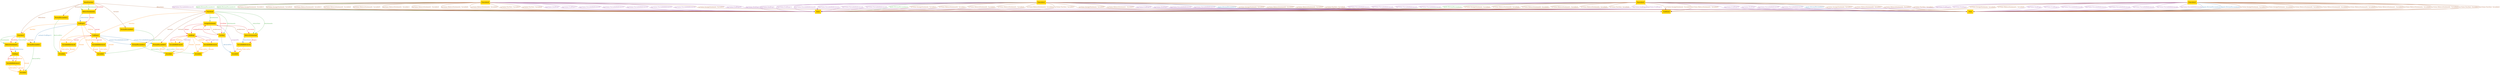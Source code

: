 digraph "graph" {
graph [fontsize=12]
node [fontsize=12]
edge [fontsize=12]
rankdir=TB;
"N32" -> "N27" [uuid = "<AssignStatement, AndExpr>", color = "#e41a1c", fontcolor = "#e41a1c", style = "solid", label = "$exprs", dir = "forward", weight = "1"]
"N20" -> "N8" [uuid = "<ReturnStatement0, VariableReference4>", color = "#e41a1c", fontcolor = "#e41a1c", style = "solid", label = "$exprs", dir = "forward", weight = "1"]
"N29" -> "N28" [uuid = "<ReturnStatement1, NotExpr>", color = "#e41a1c", fontcolor = "#e41a1c", style = "solid", label = "$exprs", dir = "forward", weight = "1"]
"N34" -> "N31" [uuid = "<ReturnStatement2, CallExpr0>", color = "#e41a1c", fontcolor = "#e41a1c", style = "solid", label = "$exprs", dir = "forward", weight = "1"]
"N35" -> "N33" [uuid = "<MainFunction, Function0>", color = "#a65628", fontcolor = "#a65628", style = "solid", label = "$functions", dir = "forward", weight = "1"]
"N35" -> "N30" [uuid = "<MainFunction, Function1>", color = "#a65628", fontcolor = "#a65628", style = "solid", label = "$functions", dir = "forward", weight = "1"]
"N27" -> "N17" [uuid = "<AndExpr, Variable1>", color = "#ff7f00", fontcolor = "#ff7f00", style = "solid", label = "$reads", dir = "forward", weight = "1"]
"N27" -> "N15" [uuid = "<AndExpr, Variable4>", color = "#ff7f00", fontcolor = "#ff7f00", style = "solid", label = "$reads", dir = "forward", weight = "1"]
"N31" -> "N13" [uuid = "<CallExpr0, Variable0>", color = "#ff7f00", fontcolor = "#ff7f00", style = "solid", label = "$reads", dir = "forward", weight = "1"]
"N31" -> "N11" [uuid = "<CallExpr0, Variable2>", color = "#ff7f00", fontcolor = "#ff7f00", style = "solid", label = "$reads", dir = "forward", weight = "1"]
"N26" -> "N13" [uuid = "<CallExpr1, Variable0>", color = "#ff7f00", fontcolor = "#ff7f00", style = "solid", label = "$reads", dir = "forward", weight = "1"]
"N26" -> "N11" [uuid = "<CallExpr1, Variable2>", color = "#ff7f00", fontcolor = "#ff7f00", style = "solid", label = "$reads", dir = "forward", weight = "1"]
"N28" -> "N9" [uuid = "<NotExpr, Variable3>", color = "#ff7f00", fontcolor = "#ff7f00", style = "solid", label = "$reads", dir = "forward", weight = "1"]
"N25" -> "N11" [uuid = "<VariableReference0, Variable2>", color = "#ff7f00", fontcolor = "#ff7f00", style = "solid", label = "$reads", dir = "forward", weight = "1"]
"N21" -> "N9" [uuid = "<VariableReference1, Variable3>", color = "#ff7f00", fontcolor = "#ff7f00", style = "solid", label = "$reads", dir = "forward", weight = "1"]
"N23" -> "N15" [uuid = "<VariableReference2, Variable4>", color = "#ff7f00", fontcolor = "#ff7f00", style = "solid", label = "$reads", dir = "forward", weight = "1"]
"N24" -> "N13" [uuid = "<VariableReference3, Variable0>", color = "#ff7f00", fontcolor = "#ff7f00", style = "solid", label = "$reads", dir = "forward", weight = "1"]
"N8" -> "N7" [uuid = "<VariableReference4, Variable5>", color = "#ff7f00", fontcolor = "#ff7f00", style = "solid", label = "$reads", dir = "forward", weight = "1"]
"N22" -> "N17" [uuid = "<VariableReference5, Variable1>", color = "#ff7f00", fontcolor = "#ff7f00", style = "solid", label = "$reads", dir = "forward", weight = "1"]
"N33" -> "N32" [uuid = "<Function0, AssignStatement>", color = "#4daf4a", fontcolor = "#4daf4a", style = "solid", label = "$statements", dir = "forward", weight = "1"]
"N33" -> "N20" [uuid = "<Function0, ReturnStatement0>", color = "#4daf4a", fontcolor = "#4daf4a", style = "solid", label = "$statements", dir = "forward", weight = "1"]
"N33" -> "N19" [uuid = "<Function0, VarDecl>", color = "#4daf4a", fontcolor = "#4daf4a", style = "solid", label = "$statements", dir = "forward", weight = "1"]
"N30" -> "N29" [uuid = "<Function1, ReturnStatement1>", color = "#4daf4a", fontcolor = "#4daf4a", style = "solid", label = "$statements", dir = "forward", weight = "1"]
"N35" -> "N34" [uuid = "<MainFunction, ReturnStatement2>", color = "#4daf4a", fontcolor = "#4daf4a", style = "solid", label = "$statements", dir = "forward", weight = "1"]
"N31" -> "N10" [uuid = "<CallExpr0, CallExpr1, FormalParameter1>", color = "#377eb8", fontcolor = "#377eb8", style = "solid", label = "actuals [CallExpr1]", dir = "forward", weight = "1"]
"N26" -> "N18" [uuid = "<CallExpr1, VariableReference0, FormalParameter3>", color = "#377eb8", fontcolor = "#377eb8", style = "solid", label = "actuals [VariableReference0]", dir = "forward", weight = "1"]
"N26" -> "N16" [uuid = "<CallExpr1, VariableReference3, FormalParameter0>", color = "#377eb8", fontcolor = "#377eb8", style = "solid", label = "actuals [VariableReference3]", dir = "forward", weight = "1"]
"N32" -> "N7" [uuid = "<AssignStatement, Variable5>", color = "#984ea3", fontcolor = "#984ea3", style = "solid", label = "assignedTo", dir = "forward", weight = "1"]
"N32" -> "N27" [uuid = "<AssignStatement, AndExpr>", color = "#e41a1c", fontcolor = "#e41a1c", style = "solid", label = "assignedValue", dir = "forward", weight = "1"]
"N28" -> "N21" [uuid = "<NotExpr, VariableReference1>", color = "#a65628", fontcolor = "#a65628", style = "solid", label = "child", dir = "forward", weight = "1"]
"N27" -> "N23" [uuid = "<AndExpr, VariableReference2>", color = "#ff7f00", fontcolor = "#ff7f00", style = "solid", label = "children", dir = "forward", weight = "1"]
"N27" -> "N22" [uuid = "<AndExpr, VariableReference5>", color = "#ff7f00", fontcolor = "#ff7f00", style = "solid", label = "children", dir = "forward", weight = "1"]
"N31" -> "N26" [uuid = "<CallExpr0, CallExpr1>", color = "#ff7f00", fontcolor = "#ff7f00", style = "solid", label = "children", dir = "forward", weight = "1"]
"N26" -> "N25" [uuid = "<CallExpr1, VariableReference0>", color = "#ff7f00", fontcolor = "#ff7f00", style = "solid", label = "children", dir = "forward", weight = "1"]
"N26" -> "N24" [uuid = "<CallExpr1, VariableReference3>", color = "#ff7f00", fontcolor = "#ff7f00", style = "solid", label = "children", dir = "forward", weight = "1"]
"N28" -> "N21" [uuid = "<NotExpr, VariableReference1>", color = "#ff7f00", fontcolor = "#ff7f00", style = "solid", label = "children", dir = "forward", weight = "1"]
"N16" -> "N15" [uuid = "<FormalParameter0, Variable4>", color = "#4daf4a", fontcolor = "#4daf4a", style = "solid", label = "declaredVar", dir = "forward", weight = "1"]
"N10" -> "N9" [uuid = "<FormalParameter1, Variable3>", color = "#4daf4a", fontcolor = "#4daf4a", style = "solid", label = "declaredVar", dir = "forward", weight = "1"]
"N12" -> "N11" [uuid = "<FormalParameter2, Variable2>", color = "#4daf4a", fontcolor = "#4daf4a", style = "solid", label = "declaredVar", dir = "forward", weight = "1"]
"N18" -> "N17" [uuid = "<FormalParameter3, Variable1>", color = "#4daf4a", fontcolor = "#4daf4a", style = "solid", label = "declaredVar", dir = "forward", weight = "1"]
"N14" -> "N13" [uuid = "<FormalParameter4, Variable0>", color = "#4daf4a", fontcolor = "#4daf4a", style = "solid", label = "declaredVar", dir = "forward", weight = "1"]
"N19" -> "N7" [uuid = "<VarDecl, Variable5>", color = "#377eb8", fontcolor = "#377eb8", style = "solid", label = "declaredVar", dir = "forward", weight = "1"]
"N6" -> "N2" [uuid = "<Execution0, AndExpr, False>", color = "#984ea3", fontcolor = "#984ea3", style = "solid", label = "exprValue [AndExpr]", dir = "forward", weight = "1"]
"N6" -> "N1" [uuid = "<Execution0, CallExpr0, True>", color = "#984ea3", fontcolor = "#984ea3", style = "solid", label = "exprValue [CallExpr0]", dir = "forward", weight = "1"]
"N6" -> "N2" [uuid = "<Execution0, CallExpr1, False>", color = "#984ea3", fontcolor = "#984ea3", style = "solid", label = "exprValue [CallExpr1]", dir = "forward", weight = "1"]
"N6" -> "N1" [uuid = "<Execution0, NotExpr, True>", color = "#984ea3", fontcolor = "#984ea3", style = "solid", label = "exprValue [NotExpr]", dir = "forward", weight = "1"]
"N6" -> "N2" [uuid = "<Execution0, VariableReference0, False>", color = "#984ea3", fontcolor = "#984ea3", style = "solid", label = "exprValue [VariableReference0]", dir = "forward", weight = "1"]
"N6" -> "N2" [uuid = "<Execution0, VariableReference1, False>", color = "#984ea3", fontcolor = "#984ea3", style = "solid", label = "exprValue [VariableReference1]", dir = "forward", weight = "1"]
"N6" -> "N2" [uuid = "<Execution0, VariableReference2, False>", color = "#984ea3", fontcolor = "#984ea3", style = "solid", label = "exprValue [VariableReference2]", dir = "forward", weight = "1"]
"N6" -> "N2" [uuid = "<Execution0, VariableReference3, False>", color = "#984ea3", fontcolor = "#984ea3", style = "solid", label = "exprValue [VariableReference3]", dir = "forward", weight = "1"]
"N6" -> "N2" [uuid = "<Execution0, VariableReference4, False>", color = "#984ea3", fontcolor = "#984ea3", style = "solid", label = "exprValue [VariableReference4]", dir = "forward", weight = "1"]
"N6" -> "N2" [uuid = "<Execution0, VariableReference5, False>", color = "#984ea3", fontcolor = "#984ea3", style = "solid", label = "exprValue [VariableReference5]", dir = "forward", weight = "1"]
"N5" -> "N2" [uuid = "<Execution1, AndExpr, False>", color = "#984ea3", fontcolor = "#984ea3", style = "solid", label = "exprValue [AndExpr]", dir = "forward", weight = "1"]
"N5" -> "N1" [uuid = "<Execution1, CallExpr0, True>", color = "#984ea3", fontcolor = "#984ea3", style = "solid", label = "exprValue [CallExpr0]", dir = "forward", weight = "1"]
"N5" -> "N2" [uuid = "<Execution1, CallExpr1, False>", color = "#984ea3", fontcolor = "#984ea3", style = "solid", label = "exprValue [CallExpr1]", dir = "forward", weight = "1"]
"N5" -> "N1" [uuid = "<Execution1, NotExpr, True>", color = "#984ea3", fontcolor = "#984ea3", style = "solid", label = "exprValue [NotExpr]", dir = "forward", weight = "1"]
"N5" -> "N2" [uuid = "<Execution1, VariableReference0, False>", color = "#984ea3", fontcolor = "#984ea3", style = "solid", label = "exprValue [VariableReference0]", dir = "forward", weight = "1"]
"N5" -> "N2" [uuid = "<Execution1, VariableReference1, False>", color = "#984ea3", fontcolor = "#984ea3", style = "solid", label = "exprValue [VariableReference1]", dir = "forward", weight = "1"]
"N5" -> "N1" [uuid = "<Execution1, VariableReference2, True>", color = "#984ea3", fontcolor = "#984ea3", style = "solid", label = "exprValue [VariableReference2]", dir = "forward", weight = "1"]
"N5" -> "N1" [uuid = "<Execution1, VariableReference3, True>", color = "#984ea3", fontcolor = "#984ea3", style = "solid", label = "exprValue [VariableReference3]", dir = "forward", weight = "1"]
"N5" -> "N2" [uuid = "<Execution1, VariableReference4, False>", color = "#984ea3", fontcolor = "#984ea3", style = "solid", label = "exprValue [VariableReference4]", dir = "forward", weight = "1"]
"N5" -> "N2" [uuid = "<Execution1, VariableReference5, False>", color = "#984ea3", fontcolor = "#984ea3", style = "solid", label = "exprValue [VariableReference5]", dir = "forward", weight = "1"]
"N4" -> "N2" [uuid = "<Execution2, AndExpr, False>", color = "#984ea3", fontcolor = "#984ea3", style = "solid", label = "exprValue [AndExpr]", dir = "forward", weight = "1"]
"N4" -> "N1" [uuid = "<Execution2, CallExpr0, True>", color = "#984ea3", fontcolor = "#984ea3", style = "solid", label = "exprValue [CallExpr0]", dir = "forward", weight = "1"]
"N4" -> "N2" [uuid = "<Execution2, CallExpr1, False>", color = "#984ea3", fontcolor = "#984ea3", style = "solid", label = "exprValue [CallExpr1]", dir = "forward", weight = "1"]
"N4" -> "N1" [uuid = "<Execution2, NotExpr, True>", color = "#984ea3", fontcolor = "#984ea3", style = "solid", label = "exprValue [NotExpr]", dir = "forward", weight = "1"]
"N4" -> "N1" [uuid = "<Execution2, VariableReference0, True>", color = "#984ea3", fontcolor = "#984ea3", style = "solid", label = "exprValue [VariableReference0]", dir = "forward", weight = "1"]
"N4" -> "N2" [uuid = "<Execution2, VariableReference1, False>", color = "#984ea3", fontcolor = "#984ea3", style = "solid", label = "exprValue [VariableReference1]", dir = "forward", weight = "1"]
"N4" -> "N2" [uuid = "<Execution2, VariableReference2, False>", color = "#984ea3", fontcolor = "#984ea3", style = "solid", label = "exprValue [VariableReference2]", dir = "forward", weight = "1"]
"N4" -> "N2" [uuid = "<Execution2, VariableReference3, False>", color = "#984ea3", fontcolor = "#984ea3", style = "solid", label = "exprValue [VariableReference3]", dir = "forward", weight = "1"]
"N4" -> "N2" [uuid = "<Execution2, VariableReference4, False>", color = "#984ea3", fontcolor = "#984ea3", style = "solid", label = "exprValue [VariableReference4]", dir = "forward", weight = "1"]
"N4" -> "N1" [uuid = "<Execution2, VariableReference5, True>", color = "#984ea3", fontcolor = "#984ea3", style = "solid", label = "exprValue [VariableReference5]", dir = "forward", weight = "1"]
"N3" -> "N1" [uuid = "<Execution3, AndExpr, True>", color = "#984ea3", fontcolor = "#984ea3", style = "solid", label = "exprValue [AndExpr]", dir = "forward", weight = "1"]
"N3" -> "N2" [uuid = "<Execution3, CallExpr0, False>", color = "#984ea3", fontcolor = "#984ea3", style = "solid", label = "exprValue [CallExpr0]", dir = "forward", weight = "1"]
"N3" -> "N1" [uuid = "<Execution3, CallExpr1, True>", color = "#984ea3", fontcolor = "#984ea3", style = "solid", label = "exprValue [CallExpr1]", dir = "forward", weight = "1"]
"N3" -> "N2" [uuid = "<Execution3, NotExpr, False>", color = "#984ea3", fontcolor = "#984ea3", style = "solid", label = "exprValue [NotExpr]", dir = "forward", weight = "1"]
"N3" -> "N1" [uuid = "<Execution3, VariableReference0, True>", color = "#984ea3", fontcolor = "#984ea3", style = "solid", label = "exprValue [VariableReference0]", dir = "forward", weight = "1"]
"N3" -> "N1" [uuid = "<Execution3, VariableReference1, True>", color = "#984ea3", fontcolor = "#984ea3", style = "solid", label = "exprValue [VariableReference1]", dir = "forward", weight = "1"]
"N3" -> "N1" [uuid = "<Execution3, VariableReference2, True>", color = "#984ea3", fontcolor = "#984ea3", style = "solid", label = "exprValue [VariableReference2]", dir = "forward", weight = "1"]
"N3" -> "N1" [uuid = "<Execution3, VariableReference3, True>", color = "#984ea3", fontcolor = "#984ea3", style = "solid", label = "exprValue [VariableReference3]", dir = "forward", weight = "1"]
"N3" -> "N1" [uuid = "<Execution3, VariableReference4, True>", color = "#984ea3", fontcolor = "#984ea3", style = "solid", label = "exprValue [VariableReference4]", dir = "forward", weight = "1"]
"N3" -> "N1" [uuid = "<Execution3, VariableReference5, True>", color = "#984ea3", fontcolor = "#984ea3", style = "solid", label = "exprValue [VariableReference5]", dir = "forward", weight = "1"]
"N33" -> "N19" [uuid = "<Function0, VarDecl>", color = "#e41a1c", fontcolor = "#e41a1c", style = "solid", label = "firstStmt", dir = "forward", weight = "1"]
"N30" -> "N29" [uuid = "<Function1, ReturnStatement1>", color = "#e41a1c", fontcolor = "#e41a1c", style = "solid", label = "firstStmt", dir = "forward", weight = "1"]
"N35" -> "N34" [uuid = "<MainFunction, ReturnStatement2>", color = "#e41a1c", fontcolor = "#e41a1c", style = "solid", label = "firstStmt", dir = "forward", weight = "1"]
"N33" -> "N16" [uuid = "<Function0, FormalParameter0>", color = "#a65628", fontcolor = "#a65628", style = "solid", label = "formals", dir = "forward", weight = "1"]
"N33" -> "N18" [uuid = "<Function0, FormalParameter3>", color = "#a65628", fontcolor = "#a65628", style = "solid", label = "formals", dir = "forward", weight = "1"]
"N30" -> "N10" [uuid = "<Function1, FormalParameter1>", color = "#a65628", fontcolor = "#a65628", style = "solid", label = "formals", dir = "forward", weight = "1"]
"N35" -> "N12" [uuid = "<MainFunction, FormalParameter2>", color = "#a65628", fontcolor = "#a65628", style = "solid", label = "formals", dir = "forward", weight = "1"]
"N35" -> "N14" [uuid = "<MainFunction, FormalParameter4>", color = "#a65628", fontcolor = "#a65628", style = "solid", label = "formals", dir = "forward", weight = "1"]
"N31" -> "N30" [uuid = "<CallExpr0, Function1>", color = "#ff7f00", fontcolor = "#ff7f00", style = "solid", label = "function", dir = "forward", weight = "1"]
"N33" -> "N26" [uuid = "<CallExpr1, Function0>", color = "#ff7f00", fontcolor = "#ff7f00", style = "solid", label = "function", dir = "back", weight = "1"]
"N6" -> "N2" [uuid = "<Execution0, FormalParameter2, False>", color = "#4daf4a", fontcolor = "#4daf4a", style = "solid", label = "inputs [FormalParameter2]", dir = "forward", weight = "1"]
"N6" -> "N2" [uuid = "<Execution0, FormalParameter4, False>", color = "#4daf4a", fontcolor = "#4daf4a", style = "solid", label = "inputs [FormalParameter4]", dir = "forward", weight = "1"]
"N5" -> "N2" [uuid = "<Execution1, FormalParameter2, False>", color = "#4daf4a", fontcolor = "#4daf4a", style = "solid", label = "inputs [FormalParameter2]", dir = "forward", weight = "1"]
"N4" -> "N2" [uuid = "<Execution2, FormalParameter4, False>", color = "#4daf4a", fontcolor = "#4daf4a", style = "solid", label = "inputs [FormalParameter4]", dir = "forward", weight = "1"]
"N5" -> "N1" [uuid = "<Execution1, FormalParameter4, True>", color = "#377eb8", fontcolor = "#377eb8", style = "solid", label = "inputs [FormalParameter4]", dir = "forward", weight = "1"]
"N4" -> "N1" [uuid = "<Execution2, FormalParameter2, True>", color = "#377eb8", fontcolor = "#377eb8", style = "solid", label = "inputs [FormalParameter2]", dir = "forward", weight = "1"]
"N3" -> "N1" [uuid = "<Execution3, FormalParameter2, True>", color = "#377eb8", fontcolor = "#377eb8", style = "solid", label = "inputs [FormalParameter2]", dir = "forward", weight = "1"]
"N3" -> "N1" [uuid = "<Execution3, FormalParameter4, True>", color = "#377eb8", fontcolor = "#377eb8", style = "solid", label = "inputs [FormalParameter4]", dir = "forward", weight = "1"]
"N27" -> "N22" [uuid = "<AndExpr, VariableReference5>", color = "#984ea3", fontcolor = "#984ea3", style = "solid", label = "leftChild", dir = "forward", weight = "1"]
"N31" -> "N26" [uuid = "<CallExpr1, CallExpr0>", color = "#e41a1c", fontcolor = "#e41a1c", style = "solid", label = "parent", dir = "back", weight = "1"]
"N26" -> "N25" [uuid = "<VariableReference0, CallExpr1>", color = "#e41a1c", fontcolor = "#e41a1c", style = "solid", label = "parent", dir = "back", weight = "1"]
"N28" -> "N21" [uuid = "<VariableReference1, NotExpr>", color = "#e41a1c", fontcolor = "#e41a1c", style = "solid", label = "parent", dir = "back", weight = "1"]
"N27" -> "N23" [uuid = "<VariableReference2, AndExpr>", color = "#e41a1c", fontcolor = "#e41a1c", style = "solid", label = "parent", dir = "back", weight = "1"]
"N26" -> "N24" [uuid = "<VariableReference3, CallExpr1>", color = "#e41a1c", fontcolor = "#e41a1c", style = "solid", label = "parent", dir = "back", weight = "1"]
"N27" -> "N22" [uuid = "<VariableReference5, AndExpr>", color = "#e41a1c", fontcolor = "#e41a1c", style = "solid", label = "parent", dir = "back", weight = "1"]
"N32" -> "N19" [uuid = "<AssignStatement, VarDecl>", color = "#a65628", fontcolor = "#a65628", style = "solid", label = "predecessor", dir = "forward", weight = "1"]
"N32" -> "N20" [uuid = "<ReturnStatement0, AssignStatement>", color = "#a65628", fontcolor = "#a65628", style = "solid", label = "predecessor", dir = "back", weight = "1"]
"N25" -> "N11" [uuid = "<VariableReference0, Variable2>", color = "#ff7f00", fontcolor = "#ff7f00", style = "solid", label = "referredVar", dir = "forward", weight = "1"]
"N21" -> "N9" [uuid = "<VariableReference1, Variable3>", color = "#ff7f00", fontcolor = "#ff7f00", style = "solid", label = "referredVar", dir = "forward", weight = "1"]
"N23" -> "N15" [uuid = "<VariableReference2, Variable4>", color = "#ff7f00", fontcolor = "#ff7f00", style = "solid", label = "referredVar", dir = "forward", weight = "1"]
"N24" -> "N13" [uuid = "<VariableReference3, Variable0>", color = "#ff7f00", fontcolor = "#ff7f00", style = "solid", label = "referredVar", dir = "forward", weight = "1"]
"N8" -> "N7" [uuid = "<VariableReference4, Variable5>", color = "#ff7f00", fontcolor = "#ff7f00", style = "solid", label = "referredVar", dir = "forward", weight = "1"]
"N22" -> "N17" [uuid = "<VariableReference5, Variable1>", color = "#ff7f00", fontcolor = "#ff7f00", style = "solid", label = "referredVar", dir = "forward", weight = "1"]
"N33" -> "N20" [uuid = "<Function0, ReturnStatement0>", color = "#4daf4a", fontcolor = "#4daf4a", style = "solid", label = "returnStmt", dir = "forward", weight = "1"]
"N30" -> "N29" [uuid = "<Function1, ReturnStatement1>", color = "#4daf4a", fontcolor = "#4daf4a", style = "solid", label = "returnStmt", dir = "forward", weight = "1"]
"N35" -> "N34" [uuid = "<MainFunction, ReturnStatement2>", color = "#4daf4a", fontcolor = "#4daf4a", style = "solid", label = "returnStmt", dir = "forward", weight = "1"]
"N20" -> "N8" [uuid = "<ReturnStatement0, VariableReference4>", color = "#377eb8", fontcolor = "#377eb8", style = "solid", label = "returnValue", dir = "forward", weight = "1"]
"N29" -> "N28" [uuid = "<ReturnStatement1, NotExpr>", color = "#377eb8", fontcolor = "#377eb8", style = "solid", label = "returnValue", dir = "forward", weight = "1"]
"N34" -> "N31" [uuid = "<ReturnStatement2, CallExpr0>", color = "#377eb8", fontcolor = "#377eb8", style = "solid", label = "returnValue", dir = "forward", weight = "1"]
"N27" -> "N23" [uuid = "<AndExpr, VariableReference2>", color = "#984ea3", fontcolor = "#984ea3", style = "solid", label = "rightChild", dir = "forward", weight = "1"]
"N32" -> "N20" [uuid = "<AssignStatement, ReturnStatement0>", color = "#e41a1c", fontcolor = "#e41a1c", style = "solid", label = "successor", dir = "forward", weight = "1"]
"N32" -> "N19" [uuid = "<VarDecl, AssignStatement>", color = "#e41a1c", fontcolor = "#e41a1c", style = "solid", label = "successor", dir = "back", weight = "1"]
"N6" -> "N2" [uuid = "<Execution0, AssignStatement, Variable1, False>", color = "#a65628", fontcolor = "#a65628", style = "solid", label = "varValue [AssignStatement, Variable1]", dir = "forward", weight = "1"]
"N6" -> "N2" [uuid = "<Execution0, AssignStatement, Variable4, False>", color = "#a65628", fontcolor = "#a65628", style = "solid", label = "varValue [AssignStatement, Variable4]", dir = "forward", weight = "1"]
"N6" -> "N0" [uuid = "<Execution0, AssignStatement, Variable5, Undefined>", color = "#a65628", fontcolor = "#a65628", style = "solid", label = "varValue [AssignStatement, Variable5]", dir = "forward", weight = "1"]
"N6" -> "N2" [uuid = "<Execution0, ReturnStatement0, Variable1, False>", color = "#a65628", fontcolor = "#a65628", style = "solid", label = "varValue [ReturnStatement0, Variable1]", dir = "forward", weight = "1"]
"N6" -> "N2" [uuid = "<Execution0, ReturnStatement0, Variable4, False>", color = "#a65628", fontcolor = "#a65628", style = "solid", label = "varValue [ReturnStatement0, Variable4]", dir = "forward", weight = "1"]
"N6" -> "N2" [uuid = "<Execution0, ReturnStatement0, Variable5, False>", color = "#a65628", fontcolor = "#a65628", style = "solid", label = "varValue [ReturnStatement0, Variable5]", dir = "forward", weight = "1"]
"N6" -> "N2" [uuid = "<Execution0, ReturnStatement1, Variable1, False>", color = "#a65628", fontcolor = "#a65628", style = "solid", label = "varValue [ReturnStatement1, Variable1]", dir = "forward", weight = "1"]
"N6" -> "N2" [uuid = "<Execution0, ReturnStatement1, Variable3, False>", color = "#a65628", fontcolor = "#a65628", style = "solid", label = "varValue [ReturnStatement1, Variable3]", dir = "forward", weight = "1"]
"N6" -> "N2" [uuid = "<Execution0, ReturnStatement2, Variable0, False>", color = "#a65628", fontcolor = "#a65628", style = "solid", label = "varValue [ReturnStatement2, Variable0]", dir = "forward", weight = "1"]
"N6" -> "N2" [uuid = "<Execution0, ReturnStatement2, Variable2, False>", color = "#a65628", fontcolor = "#a65628", style = "solid", label = "varValue [ReturnStatement2, Variable2]", dir = "forward", weight = "1"]
"N6" -> "N2" [uuid = "<Execution0, VarDecl, Variable1, False>", color = "#a65628", fontcolor = "#a65628", style = "solid", label = "varValue [VarDecl, Variable1]", dir = "forward", weight = "1"]
"N6" -> "N2" [uuid = "<Execution0, VarDecl, Variable4, False>", color = "#a65628", fontcolor = "#a65628", style = "solid", label = "varValue [VarDecl, Variable4]", dir = "forward", weight = "1"]
"N5" -> "N2" [uuid = "<Execution1, AssignStatement, Variable1, False>", color = "#a65628", fontcolor = "#a65628", style = "solid", label = "varValue [AssignStatement, Variable1]", dir = "forward", weight = "1"]
"N5" -> "N1" [uuid = "<Execution1, AssignStatement, Variable4, True>", color = "#a65628", fontcolor = "#a65628", style = "solid", label = "varValue [AssignStatement, Variable4]", dir = "forward", weight = "1"]
"N5" -> "N0" [uuid = "<Execution1, AssignStatement, Variable5, Undefined>", color = "#a65628", fontcolor = "#a65628", style = "solid", label = "varValue [AssignStatement, Variable5]", dir = "forward", weight = "1"]
"N5" -> "N2" [uuid = "<Execution1, ReturnStatement0, Variable1, False>", color = "#a65628", fontcolor = "#a65628", style = "solid", label = "varValue [ReturnStatement0, Variable1]", dir = "forward", weight = "1"]
"N5" -> "N1" [uuid = "<Execution1, ReturnStatement0, Variable4, True>", color = "#a65628", fontcolor = "#a65628", style = "solid", label = "varValue [ReturnStatement0, Variable4]", dir = "forward", weight = "1"]
"N5" -> "N2" [uuid = "<Execution1, ReturnStatement0, Variable5, False>", color = "#a65628", fontcolor = "#a65628", style = "solid", label = "varValue [ReturnStatement0, Variable5]", dir = "forward", weight = "1"]
"N5" -> "N2" [uuid = "<Execution1, ReturnStatement1, Variable3, False>", color = "#a65628", fontcolor = "#a65628", style = "solid", label = "varValue [ReturnStatement1, Variable3]", dir = "forward", weight = "1"]
"N5" -> "N0" [uuid = "<Execution1, ReturnStatement1, Variable5, Undefined>", color = "#a65628", fontcolor = "#a65628", style = "solid", label = "varValue [ReturnStatement1, Variable5]", dir = "forward", weight = "1"]
"N5" -> "N1" [uuid = "<Execution1, ReturnStatement2, Variable0, True>", color = "#a65628", fontcolor = "#a65628", style = "solid", label = "varValue [ReturnStatement2, Variable0]", dir = "forward", weight = "1"]
"N5" -> "N2" [uuid = "<Execution1, ReturnStatement2, Variable2, False>", color = "#a65628", fontcolor = "#a65628", style = "solid", label = "varValue [ReturnStatement2, Variable2]", dir = "forward", weight = "1"]
"N5" -> "N2" [uuid = "<Execution1, VarDecl, Variable1, False>", color = "#a65628", fontcolor = "#a65628", style = "solid", label = "varValue [VarDecl, Variable1]", dir = "forward", weight = "1"]
"N5" -> "N1" [uuid = "<Execution1, VarDecl, Variable4, True>", color = "#a65628", fontcolor = "#a65628", style = "solid", label = "varValue [VarDecl, Variable4]", dir = "forward", weight = "1"]
"N4" -> "N1" [uuid = "<Execution2, AssignStatement, Variable1, True>", color = "#a65628", fontcolor = "#a65628", style = "solid", label = "varValue [AssignStatement, Variable1]", dir = "forward", weight = "1"]
"N4" -> "N2" [uuid = "<Execution2, AssignStatement, Variable4, False>", color = "#a65628", fontcolor = "#a65628", style = "solid", label = "varValue [AssignStatement, Variable4]", dir = "forward", weight = "1"]
"N4" -> "N0" [uuid = "<Execution2, AssignStatement, Variable5, Undefined>", color = "#a65628", fontcolor = "#a65628", style = "solid", label = "varValue [AssignStatement, Variable5]", dir = "forward", weight = "1"]
"N4" -> "N1" [uuid = "<Execution2, ReturnStatement0, Variable1, True>", color = "#a65628", fontcolor = "#a65628", style = "solid", label = "varValue [ReturnStatement0, Variable1]", dir = "forward", weight = "1"]
"N4" -> "N2" [uuid = "<Execution2, ReturnStatement0, Variable4, False>", color = "#a65628", fontcolor = "#a65628", style = "solid", label = "varValue [ReturnStatement0, Variable4]", dir = "forward", weight = "1"]
"N4" -> "N2" [uuid = "<Execution2, ReturnStatement0, Variable5, False>", color = "#a65628", fontcolor = "#a65628", style = "solid", label = "varValue [ReturnStatement0, Variable5]", dir = "forward", weight = "1"]
"N4" -> "N2" [uuid = "<Execution2, ReturnStatement1, Variable3, False>", color = "#a65628", fontcolor = "#a65628", style = "solid", label = "varValue [ReturnStatement1, Variable3]", dir = "forward", weight = "1"]
"N4" -> "N0" [uuid = "<Execution2, ReturnStatement1, Variable5, Undefined>", color = "#a65628", fontcolor = "#a65628", style = "solid", label = "varValue [ReturnStatement1, Variable5]", dir = "forward", weight = "1"]
"N4" -> "N2" [uuid = "<Execution2, ReturnStatement2, Variable0, False>", color = "#a65628", fontcolor = "#a65628", style = "solid", label = "varValue [ReturnStatement2, Variable0]", dir = "forward", weight = "1"]
"N4" -> "N1" [uuid = "<Execution2, ReturnStatement2, Variable2, True>", color = "#a65628", fontcolor = "#a65628", style = "solid", label = "varValue [ReturnStatement2, Variable2]", dir = "forward", weight = "1"]
"N4" -> "N1" [uuid = "<Execution2, VarDecl, Variable1, True>", color = "#a65628", fontcolor = "#a65628", style = "solid", label = "varValue [VarDecl, Variable1]", dir = "forward", weight = "1"]
"N4" -> "N2" [uuid = "<Execution2, VarDecl, Variable4, False>", color = "#a65628", fontcolor = "#a65628", style = "solid", label = "varValue [VarDecl, Variable4]", dir = "forward", weight = "1"]
"N3" -> "N1" [uuid = "<Execution3, AssignStatement, Variable1, True>", color = "#a65628", fontcolor = "#a65628", style = "solid", label = "varValue [AssignStatement, Variable1]", dir = "forward", weight = "1"]
"N3" -> "N1" [uuid = "<Execution3, AssignStatement, Variable4, True>", color = "#a65628", fontcolor = "#a65628", style = "solid", label = "varValue [AssignStatement, Variable4]", dir = "forward", weight = "1"]
"N3" -> "N0" [uuid = "<Execution3, AssignStatement, Variable5, Undefined>", color = "#a65628", fontcolor = "#a65628", style = "solid", label = "varValue [AssignStatement, Variable5]", dir = "forward", weight = "1"]
"N3" -> "N1" [uuid = "<Execution3, ReturnStatement0, Variable1, True>", color = "#a65628", fontcolor = "#a65628", style = "solid", label = "varValue [ReturnStatement0, Variable1]", dir = "forward", weight = "1"]
"N3" -> "N1" [uuid = "<Execution3, ReturnStatement0, Variable4, True>", color = "#a65628", fontcolor = "#a65628", style = "solid", label = "varValue [ReturnStatement0, Variable4]", dir = "forward", weight = "1"]
"N3" -> "N1" [uuid = "<Execution3, ReturnStatement0, Variable5, True>", color = "#a65628", fontcolor = "#a65628", style = "solid", label = "varValue [ReturnStatement0, Variable5]", dir = "forward", weight = "1"]
"N3" -> "N1" [uuid = "<Execution3, ReturnStatement1, Variable3, True>", color = "#a65628", fontcolor = "#a65628", style = "solid", label = "varValue [ReturnStatement1, Variable3]", dir = "forward", weight = "1"]
"N3" -> "N0" [uuid = "<Execution3, ReturnStatement1, Variable5, Undefined>", color = "#a65628", fontcolor = "#a65628", style = "solid", label = "varValue [ReturnStatement1, Variable5]", dir = "forward", weight = "1"]
"N3" -> "N1" [uuid = "<Execution3, ReturnStatement2, Variable0, True>", color = "#a65628", fontcolor = "#a65628", style = "solid", label = "varValue [ReturnStatement2, Variable0]", dir = "forward", weight = "1"]
"N3" -> "N1" [uuid = "<Execution3, ReturnStatement2, Variable2, True>", color = "#a65628", fontcolor = "#a65628", style = "solid", label = "varValue [ReturnStatement2, Variable2]", dir = "forward", weight = "1"]
"N3" -> "N1" [uuid = "<Execution3, VarDecl, Variable1, True>", color = "#a65628", fontcolor = "#a65628", style = "solid", label = "varValue [VarDecl, Variable1]", dir = "forward", weight = "1"]
"N3" -> "N1" [uuid = "<Execution3, VarDecl, Variable4, True>", color = "#a65628", fontcolor = "#a65628", style = "solid", label = "varValue [VarDecl, Variable4]", dir = "forward", weight = "1"]
"N0" [uuid="Undefined", label="Undefined", color="#ffd700", fontcolor = "#000000", shape = "box", style = "filled, solid"]
"N1" [uuid="True", label="True", color="#ffd700", fontcolor = "#000000", shape = "box", style = "filled, solid"]
"N2" [uuid="False", label="False", color="#ffd700", fontcolor = "#000000", shape = "box", style = "filled, solid"]
"N3" [uuid="Execution3", label="Execution3", color="#ffd700", fontcolor = "#000000", shape = "box", style = "filled, solid"]
"N4" [uuid="Execution2", label="Execution2", color="#ffd700", fontcolor = "#000000", shape = "box", style = "filled, solid"]
"N5" [uuid="Execution1", label="Execution1", color="#ffd700", fontcolor = "#000000", shape = "box", style = "filled, solid"]
"N6" [uuid="Execution0", label="Execution0", color="#ffd700", fontcolor = "#000000", shape = "box", style = "filled, solid"]
"N7" [uuid="Variable5", label="Variable5", color="#ffd700", fontcolor = "#000000", shape = "box", style = "filled, solid"]
"N8" [uuid="VariableReference4", label="VariableReference4", color="#ffd700", fontcolor = "#000000", shape = "box", style = "filled, solid"]
"N9" [uuid="Variable3", label="Variable3", color="#ffd700", fontcolor = "#000000", shape = "box", style = "filled, solid"]
"N10" [uuid="FormalParameter1", label="FormalParameter1", color="#ffd700", fontcolor = "#000000", shape = "box", style = "filled, solid"]
"N11" [uuid="Variable2", label="Variable2", color="#ffd700", fontcolor = "#000000", shape = "box", style = "filled, solid"]
"N12" [uuid="FormalParameter2", label="FormalParameter2", color="#ffd700", fontcolor = "#000000", shape = "box", style = "filled, solid"]
"N13" [uuid="Variable0", label="Variable0", color="#ffd700", fontcolor = "#000000", shape = "box", style = "filled, solid"]
"N14" [uuid="FormalParameter4", label="FormalParameter4", color="#ffd700", fontcolor = "#000000", shape = "box", style = "filled, solid"]
"N15" [uuid="Variable4", label="Variable4", color="#ffd700", fontcolor = "#000000", shape = "box", style = "filled, solid"]
"N16" [uuid="FormalParameter0", label="FormalParameter0", color="#ffd700", fontcolor = "#000000", shape = "box", style = "filled, solid"]
"N17" [uuid="Variable1", label="Variable1", color="#ffd700", fontcolor = "#000000", shape = "box", style = "filled, solid"]
"N18" [uuid="FormalParameter3", label="FormalParameter3", color="#ffd700", fontcolor = "#000000", shape = "box", style = "filled, solid"]
"N19" [uuid="VarDecl", label="VarDecl", color="#ffd700", fontcolor = "#000000", shape = "box", style = "filled, solid"]
"N20" [uuid="ReturnStatement0", label="ReturnStatement0", color="#ffd700", fontcolor = "#000000", shape = "box", style = "filled, solid"]
"N21" [uuid="VariableReference1", label="VariableReference1", color="#ffd700", fontcolor = "#000000", shape = "box", style = "filled, solid"]
"N22" [uuid="VariableReference5", label="VariableReference5", color="#ffd700", fontcolor = "#000000", shape = "box", style = "filled, solid"]
"N23" [uuid="VariableReference2", label="VariableReference2", color="#ffd700", fontcolor = "#000000", shape = "box", style = "filled, solid"]
"N24" [uuid="VariableReference3", label="VariableReference3", color="#ffd700", fontcolor = "#000000", shape = "box", style = "filled, solid"]
"N25" [uuid="VariableReference0", label="VariableReference0", color="#ffd700", fontcolor = "#000000", shape = "box", style = "filled, solid"]
"N26" [uuid="CallExpr1", label="CallExpr1", color="#ffd700", fontcolor = "#000000", shape = "box", style = "filled, solid"]
"N27" [uuid="AndExpr", label="AndExpr", color="#ffd700", fontcolor = "#000000", shape = "box", style = "filled, solid"]
"N28" [uuid="NotExpr", label="NotExpr", color="#ffd700", fontcolor = "#000000", shape = "box", style = "filled, solid"]
"N29" [uuid="ReturnStatement1", label="ReturnStatement1", color="#ffd700", fontcolor = "#000000", shape = "box", style = "filled, solid"]
"N30" [uuid="Function1", label="Function1", color="#ffd700", fontcolor = "#000000", shape = "box", style = "filled, solid"]
"N31" [uuid="CallExpr0", label="CallExpr0", color="#ffd700", fontcolor = "#000000", shape = "box", style = "filled, solid"]
"N32" [uuid="AssignStatement", label="AssignStatement", color="#ffd700", fontcolor = "#000000", shape = "box", style = "filled, solid"]
"N33" [uuid="Function0", label="Function0", color="#ffd700", fontcolor = "#000000", shape = "box", style = "filled, solid"]
"N34" [uuid="ReturnStatement2", label="ReturnStatement2", color="#ffd700", fontcolor = "#000000", shape = "box", style = "filled, solid"]
"N35" [uuid="MainFunction", label="MainFunction", color="#ffd700", fontcolor = "#000000", shape = "box", style = "filled, solid"]
}
